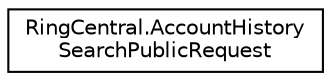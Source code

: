 digraph "Graphical Class Hierarchy"
{
 // LATEX_PDF_SIZE
  edge [fontname="Helvetica",fontsize="10",labelfontname="Helvetica",labelfontsize="10"];
  node [fontname="Helvetica",fontsize="10",shape=record];
  rankdir="LR";
  Node0 [label="RingCentral.AccountHistory\lSearchPublicRequest",height=0.2,width=0.4,color="black", fillcolor="white", style="filled",URL="$classRingCentral_1_1AccountHistorySearchPublicRequest.html",tooltip=" "];
}
